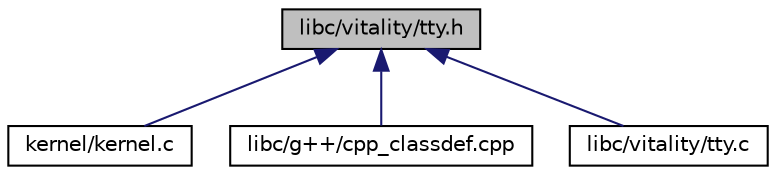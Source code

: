 digraph "libc/vitality/tty.h"
{
  edge [fontname="Helvetica",fontsize="10",labelfontname="Helvetica",labelfontsize="10"];
  node [fontname="Helvetica",fontsize="10",shape=record];
  Node1 [label="libc/vitality/tty.h",height=0.2,width=0.4,color="black", fillcolor="grey75", style="filled", fontcolor="black"];
  Node1 -> Node2 [dir="back",color="midnightblue",fontsize="10",style="solid",fontname="Helvetica"];
  Node2 [label="kernel/kernel.c",height=0.2,width=0.4,color="black", fillcolor="white", style="filled",URL="$a00014.html"];
  Node1 -> Node3 [dir="back",color="midnightblue",fontsize="10",style="solid",fontname="Helvetica"];
  Node3 [label="libc/g++/cpp_classdef.cpp",height=0.2,width=0.4,color="black", fillcolor="white", style="filled",URL="$a00032.html"];
  Node1 -> Node4 [dir="back",color="midnightblue",fontsize="10",style="solid",fontname="Helvetica"];
  Node4 [label="libc/vitality/tty.c",height=0.2,width=0.4,color="black", fillcolor="white", style="filled",URL="$a00080.html"];
}
